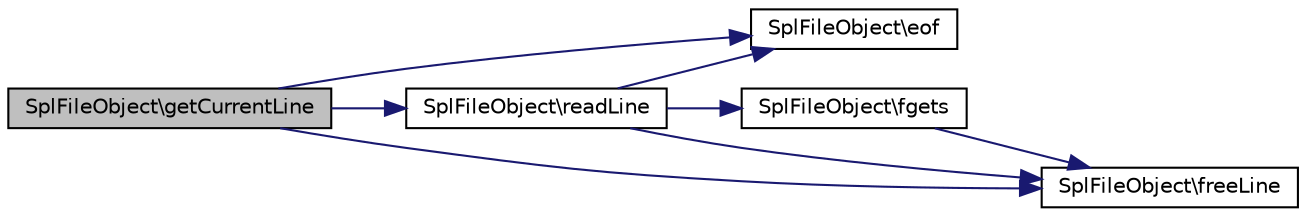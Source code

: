 digraph "SplFileObject\getCurrentLine"
{
  edge [fontname="Helvetica",fontsize="10",labelfontname="Helvetica",labelfontsize="10"];
  node [fontname="Helvetica",fontsize="10",shape=record];
  rankdir="LR";
  Node1 [label="SplFileObject\\getCurrentLine",height=0.2,width=0.4,color="black", fillcolor="grey75", style="filled" fontcolor="black"];
  Node1 -> Node2 [color="midnightblue",fontsize="10",style="solid",fontname="Helvetica"];
  Node2 [label="SplFileObject\\eof",height=0.2,width=0.4,color="black", fillcolor="white", style="filled",URL="$classSplFileObject.html#adf6cf247f8834f7fcd4fa7d809b7e1c5"];
  Node1 -> Node3 [color="midnightblue",fontsize="10",style="solid",fontname="Helvetica"];
  Node3 [label="SplFileObject\\freeLine",height=0.2,width=0.4,color="black", fillcolor="white", style="filled",URL="$classSplFileObject.html#a7a374510213763c74130d33936499a62",tooltip="Free the current line buffer and increment the line counter. "];
  Node1 -> Node4 [color="midnightblue",fontsize="10",style="solid",fontname="Helvetica"];
  Node4 [label="SplFileObject\\readLine",height=0.2,width=0.4,color="black", fillcolor="white", style="filled",URL="$classSplFileObject.html#acdef84e5fef4bb6fc1c3f2711fac7f2b"];
  Node4 -> Node2 [color="midnightblue",fontsize="10",style="solid",fontname="Helvetica"];
  Node4 -> Node3 [color="midnightblue",fontsize="10",style="solid",fontname="Helvetica"];
  Node4 -> Node5 [color="midnightblue",fontsize="10",style="solid",fontname="Helvetica"];
  Node5 [label="SplFileObject\\fgets",height=0.2,width=0.4,color="black", fillcolor="white", style="filled",URL="$classSplFileObject.html#a9bc0bb683ab5a87018c17886816e0b85",tooltip="increase current line number "];
  Node5 -> Node3 [color="midnightblue",fontsize="10",style="solid",fontname="Helvetica"];
}
